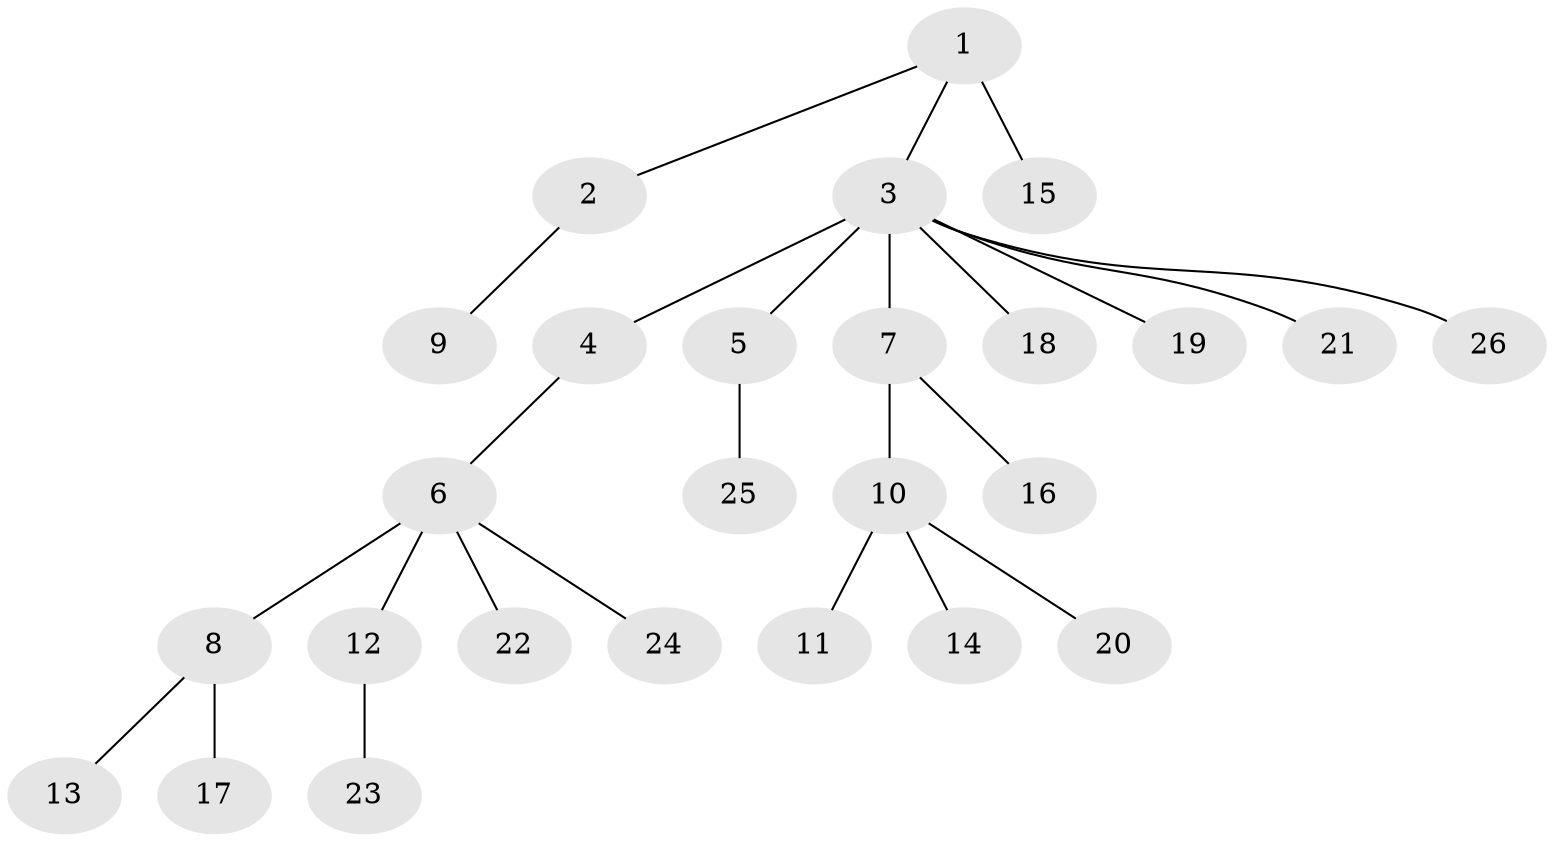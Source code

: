 // original degree distribution, {3: 0.125, 2: 0.265625, 5: 0.015625, 4: 0.03125, 8: 0.015625, 7: 0.03125, 1: 0.515625}
// Generated by graph-tools (version 1.1) at 2025/51/03/04/25 22:51:49]
// undirected, 26 vertices, 25 edges
graph export_dot {
  node [color=gray90,style=filled];
  1;
  2;
  3;
  4;
  5;
  6;
  7;
  8;
  9;
  10;
  11;
  12;
  13;
  14;
  15;
  16;
  17;
  18;
  19;
  20;
  21;
  22;
  23;
  24;
  25;
  26;
  1 -- 2 [weight=1.0];
  1 -- 3 [weight=1.0];
  1 -- 15 [weight=2.0];
  2 -- 9 [weight=1.0];
  3 -- 4 [weight=1.0];
  3 -- 5 [weight=1.0];
  3 -- 7 [weight=4.0];
  3 -- 18 [weight=1.0];
  3 -- 19 [weight=1.0];
  3 -- 21 [weight=1.0];
  3 -- 26 [weight=1.0];
  4 -- 6 [weight=1.0];
  5 -- 25 [weight=1.0];
  6 -- 8 [weight=1.0];
  6 -- 12 [weight=2.0];
  6 -- 22 [weight=1.0];
  6 -- 24 [weight=1.0];
  7 -- 10 [weight=1.0];
  7 -- 16 [weight=1.0];
  8 -- 13 [weight=1.0];
  8 -- 17 [weight=1.0];
  10 -- 11 [weight=1.0];
  10 -- 14 [weight=1.0];
  10 -- 20 [weight=1.0];
  12 -- 23 [weight=1.0];
}

